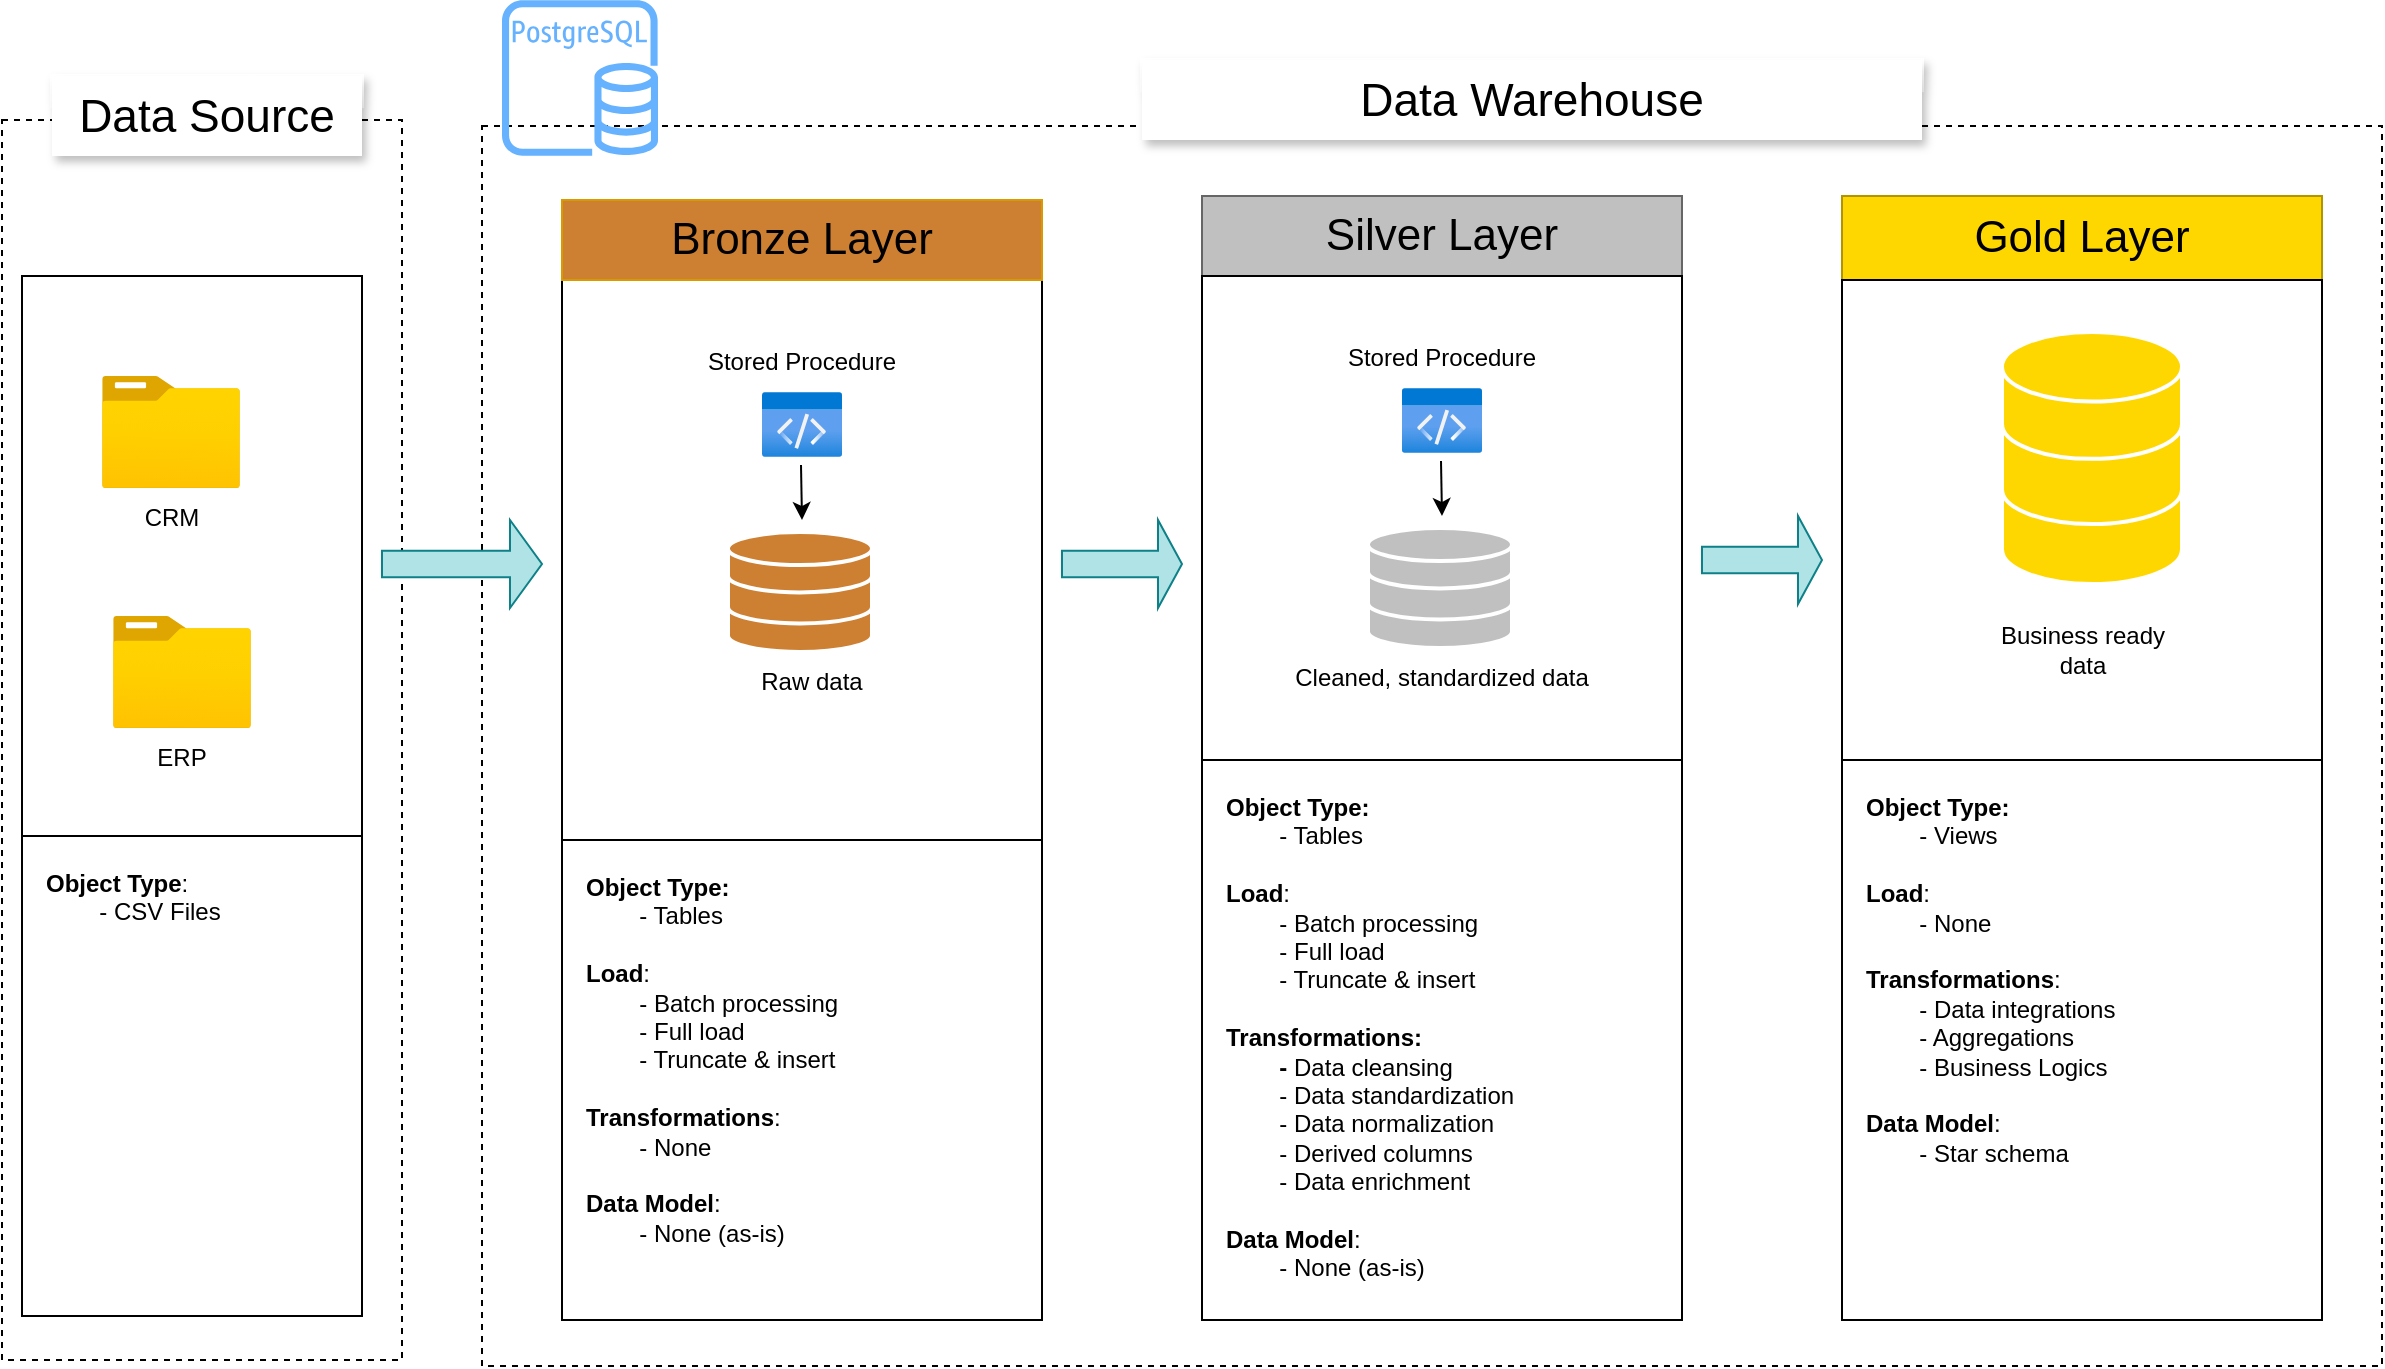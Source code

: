 <mxfile version="26.0.16">
  <diagram name="Page-1" id="p1V2cj0ZwSOAi5wLcW7C">
    <mxGraphModel dx="1434" dy="843" grid="1" gridSize="10" guides="1" tooltips="1" connect="1" arrows="1" fold="1" page="1" pageScale="1" pageWidth="850" pageHeight="1100" math="0" shadow="0">
      <root>
        <mxCell id="0" />
        <mxCell id="1" parent="0" />
        <mxCell id="E0w0LXNbIu04vzILxUtj-39" value="" style="rounded=0;whiteSpace=wrap;html=1;fillColor=none;dashed=1;" vertex="1" parent="1">
          <mxGeometry x="280" y="163" width="950" height="620" as="geometry" />
        </mxCell>
        <mxCell id="E0w0LXNbIu04vzILxUtj-43" value="" style="rounded=0;whiteSpace=wrap;html=1;fillColor=none;dashed=1;" vertex="1" parent="1">
          <mxGeometry x="40" y="160" width="200" height="620" as="geometry" />
        </mxCell>
        <mxCell id="E0w0LXNbIu04vzILxUtj-1" value="" style="rounded=0;whiteSpace=wrap;html=1;" vertex="1" parent="1">
          <mxGeometry x="50" y="238" width="170" height="520" as="geometry" />
        </mxCell>
        <mxCell id="E0w0LXNbIu04vzILxUtj-4" value="" style="rounded=0;whiteSpace=wrap;html=1;align=center;" vertex="1" parent="1">
          <mxGeometry x="320" y="240" width="240" height="520" as="geometry" />
        </mxCell>
        <mxCell id="E0w0LXNbIu04vzILxUtj-5" value="Bronze Layer" style="text;html=1;align=center;verticalAlign=middle;whiteSpace=wrap;rounded=0;strokeColor=#d79b00;fontSize=22;fillColor=#CD7F32;" vertex="1" parent="1">
          <mxGeometry x="320" y="200" width="240" height="40" as="geometry" />
        </mxCell>
        <mxCell id="E0w0LXNbIu04vzILxUtj-7" value="Silver Layer" style="text;html=1;align=center;verticalAlign=middle;whiteSpace=wrap;rounded=0;strokeColor=#666666;fontSize=22;fillColor=#C0C0C0;gradientColor=none;" vertex="1" parent="1">
          <mxGeometry x="640" y="198" width="240" height="40" as="geometry" />
        </mxCell>
        <mxCell id="E0w0LXNbIu04vzILxUtj-8" value="" style="image;aspect=fixed;html=1;points=[];align=center;fontSize=12;image=img/lib/azure2/general/Folder_Blank.svg;" vertex="1" parent="1">
          <mxGeometry x="90" y="288" width="69" height="56.0" as="geometry" />
        </mxCell>
        <mxCell id="E0w0LXNbIu04vzILxUtj-9" value="" style="image;aspect=fixed;html=1;points=[];align=center;fontSize=12;image=img/lib/azure2/general/Folder_Blank.svg;" vertex="1" parent="1">
          <mxGeometry x="95.5" y="408" width="69" height="56.0" as="geometry" />
        </mxCell>
        <mxCell id="E0w0LXNbIu04vzILxUtj-10" value="CRM" style="text;html=1;align=center;verticalAlign=middle;whiteSpace=wrap;rounded=0;" vertex="1" parent="1">
          <mxGeometry x="94.5" y="344" width="60" height="30" as="geometry" />
        </mxCell>
        <mxCell id="E0w0LXNbIu04vzILxUtj-11" value="ERP" style="text;html=1;align=center;verticalAlign=middle;whiteSpace=wrap;rounded=0;" vertex="1" parent="1">
          <mxGeometry x="100" y="464" width="60" height="30" as="geometry" />
        </mxCell>
        <mxCell id="E0w0LXNbIu04vzILxUtj-12" value="&lt;b&gt;Object Type&lt;/b&gt;:&amp;nbsp;&lt;div&gt;&lt;span style=&quot;white-space: pre;&quot;&gt;&#x9;&lt;/span&gt;- CSV Files&lt;/div&gt;" style="text;html=1;align=left;verticalAlign=top;whiteSpace=wrap;rounded=0;strokeColor=default;spacing=12;" vertex="1" parent="1">
          <mxGeometry x="50" y="518" width="170" height="240" as="geometry" />
        </mxCell>
        <mxCell id="E0w0LXNbIu04vzILxUtj-14" value="Gold Layer" style="text;html=1;align=center;verticalAlign=middle;whiteSpace=wrap;rounded=0;strokeColor=#B09500;fontSize=22;fillColor=#FFD700;fontColor=#000000;" vertex="1" parent="1">
          <mxGeometry x="960" y="198" width="240" height="42" as="geometry" />
        </mxCell>
        <mxCell id="E0w0LXNbIu04vzILxUtj-15" value="" style="image;aspect=fixed;html=1;points=[];align=center;fontSize=12;image=img/lib/azure2/general/Code.svg;" vertex="1" parent="1">
          <mxGeometry x="420" y="296" width="40" height="32.5" as="geometry" />
        </mxCell>
        <mxCell id="E0w0LXNbIu04vzILxUtj-16" value="Stored Procedure" style="text;html=1;align=center;verticalAlign=middle;whiteSpace=wrap;rounded=0;" vertex="1" parent="1">
          <mxGeometry x="390" y="266" width="100" height="30" as="geometry" />
        </mxCell>
        <mxCell id="E0w0LXNbIu04vzILxUtj-17" value="" style="endArrow=classic;html=1;rounded=0;exitX=0.375;exitY=0.892;exitDx=0;exitDy=0;exitPerimeter=0;" edge="1" parent="1">
          <mxGeometry width="50" height="50" relative="1" as="geometry">
            <mxPoint x="439.5" y="332.5" as="sourcePoint" />
            <mxPoint x="440" y="360" as="targetPoint" />
          </mxGeometry>
        </mxCell>
        <mxCell id="E0w0LXNbIu04vzILxUtj-18" value="" style="html=1;verticalLabelPosition=bottom;align=center;labelBackgroundColor=#ffffff;verticalAlign=top;strokeWidth=2;strokeColor=#FFFFFF;shadow=0;dashed=0;shape=mxgraph.ios7.icons.data;fillColor=#CD7F32;" vertex="1" parent="1">
          <mxGeometry x="403" y="366" width="72" height="60" as="geometry" />
        </mxCell>
        <mxCell id="E0w0LXNbIu04vzILxUtj-20" value="Raw data" style="text;html=1;align=center;verticalAlign=middle;whiteSpace=wrap;rounded=0;" vertex="1" parent="1">
          <mxGeometry x="415" y="426" width="60" height="30" as="geometry" />
        </mxCell>
        <mxCell id="E0w0LXNbIu04vzILxUtj-21" value="&lt;b&gt;Object Type:&amp;nbsp;&lt;/b&gt;&lt;div&gt;&lt;span style=&quot;white-space: pre;&quot;&gt;&#x9;&lt;/span&gt;- Tables&lt;div&gt;&lt;br&gt;&lt;/div&gt;&lt;div&gt;&lt;b&gt;Load&lt;/b&gt;:&lt;/div&gt;&lt;div&gt;&lt;span style=&quot;white-space: pre;&quot;&gt;&#x9;&lt;/span&gt;- Batch processing&lt;br&gt;&lt;/div&gt;&lt;div&gt;&lt;span style=&quot;white-space: pre;&quot;&gt;&#x9;&lt;/span&gt;- Full load&lt;br&gt;&lt;/div&gt;&lt;div&gt;&lt;span style=&quot;white-space: pre;&quot;&gt;&#x9;&lt;/span&gt;- Truncate &amp;amp; insert&lt;br&gt;&lt;/div&gt;&lt;div&gt;&lt;br&gt;&lt;/div&gt;&lt;div&gt;&lt;b&gt;Transformations&lt;/b&gt;:&lt;/div&gt;&lt;div&gt;&lt;span style=&quot;white-space: pre;&quot;&gt;&#x9;&lt;/span&gt;- None&lt;br&gt;&lt;/div&gt;&lt;div&gt;&lt;br&gt;&lt;/div&gt;&lt;div&gt;&lt;b&gt;Data Model&lt;/b&gt;:&lt;/div&gt;&lt;div&gt;&lt;span style=&quot;white-space: pre;&quot;&gt;&lt;span style=&quot;white-space: pre;&quot;&gt;&#x9;&lt;/span&gt;&lt;/span&gt;- None (as-is)&lt;br&gt;&lt;/div&gt;&lt;div&gt;&lt;br&gt;&lt;/div&gt;&lt;/div&gt;" style="text;html=1;align=left;verticalAlign=top;whiteSpace=wrap;rounded=0;strokeColor=default;spacing=12;" vertex="1" parent="1">
          <mxGeometry x="320" y="520" width="240" height="240" as="geometry" />
        </mxCell>
        <mxCell id="E0w0LXNbIu04vzILxUtj-22" value="" style="rounded=0;whiteSpace=wrap;html=1;align=center;" vertex="1" parent="1">
          <mxGeometry x="640" y="238" width="240" height="522" as="geometry" />
        </mxCell>
        <mxCell id="E0w0LXNbIu04vzILxUtj-23" value="" style="image;aspect=fixed;html=1;points=[];align=center;fontSize=12;image=img/lib/azure2/general/Code.svg;" vertex="1" parent="1">
          <mxGeometry x="740" y="294" width="40" height="32.5" as="geometry" />
        </mxCell>
        <mxCell id="E0w0LXNbIu04vzILxUtj-24" value="Stored Procedure" style="text;html=1;align=center;verticalAlign=middle;whiteSpace=wrap;rounded=0;" vertex="1" parent="1">
          <mxGeometry x="710" y="264" width="100" height="30" as="geometry" />
        </mxCell>
        <mxCell id="E0w0LXNbIu04vzILxUtj-25" value="" style="endArrow=classic;html=1;rounded=0;exitX=0.375;exitY=0.892;exitDx=0;exitDy=0;exitPerimeter=0;" edge="1" parent="1">
          <mxGeometry width="50" height="50" relative="1" as="geometry">
            <mxPoint x="759.5" y="330.5" as="sourcePoint" />
            <mxPoint x="760" y="358" as="targetPoint" />
          </mxGeometry>
        </mxCell>
        <mxCell id="E0w0LXNbIu04vzILxUtj-26" value="" style="html=1;verticalLabelPosition=bottom;align=center;labelBackgroundColor=#ffffff;verticalAlign=top;strokeWidth=2;strokeColor=#FFFFFF;shadow=0;dashed=0;shape=mxgraph.ios7.icons.data;fillColor=#C0C0C0;" vertex="1" parent="1">
          <mxGeometry x="723" y="364" width="72" height="60" as="geometry" />
        </mxCell>
        <mxCell id="E0w0LXNbIu04vzILxUtj-27" value="Cleaned, standardized data" style="text;html=1;align=center;verticalAlign=middle;whiteSpace=wrap;rounded=0;" vertex="1" parent="1">
          <mxGeometry x="670" y="424" width="180" height="30" as="geometry" />
        </mxCell>
        <mxCell id="E0w0LXNbIu04vzILxUtj-28" value="&lt;b&gt;Object Type:&amp;nbsp;&lt;/b&gt;&lt;div&gt;&lt;span style=&quot;white-space: pre;&quot;&gt;&#x9;&lt;/span&gt;- Tables&lt;div&gt;&lt;br&gt;&lt;/div&gt;&lt;div&gt;&lt;b&gt;Load&lt;/b&gt;:&lt;/div&gt;&lt;div&gt;&lt;span style=&quot;white-space: pre;&quot;&gt;&#x9;&lt;/span&gt;- Batch processing&lt;br&gt;&lt;/div&gt;&lt;div&gt;&lt;span style=&quot;white-space: pre;&quot;&gt;&#x9;&lt;/span&gt;- Full load&lt;br&gt;&lt;/div&gt;&lt;div&gt;&lt;span style=&quot;white-space: pre;&quot;&gt;&#x9;&lt;/span&gt;- Truncate &amp;amp; insert&lt;br&gt;&lt;/div&gt;&lt;div&gt;&lt;br&gt;&lt;/div&gt;&lt;div&gt;&lt;b&gt;Transformations:&lt;/b&gt;&lt;/div&gt;&lt;div&gt;&lt;b&gt;&lt;span style=&quot;white-space: pre;&quot;&gt;&#x9;&lt;/span&gt;- &lt;/b&gt;Data cleansing&lt;br&gt;&lt;/div&gt;&lt;div&gt;&lt;span style=&quot;white-space: pre;&quot;&gt;&#x9;&lt;/span&gt;- Data standardization&lt;br&gt;&lt;/div&gt;&lt;div&gt;&lt;span style=&quot;white-space: pre;&quot;&gt;&#x9;&lt;/span&gt;- Data normalization&lt;br&gt;&lt;/div&gt;&lt;div&gt;&lt;span style=&quot;white-space: pre;&quot;&gt;&#x9;&lt;/span&gt;- Derived columns&lt;br&gt;&lt;/div&gt;&lt;div&gt;&lt;span style=&quot;white-space: pre;&quot;&gt;&#x9;&lt;/span&gt;- Data enrichment&lt;br&gt;&lt;/div&gt;&lt;div&gt;&lt;br&gt;&lt;/div&gt;&lt;div&gt;&lt;b&gt;Data Model&lt;/b&gt;:&lt;/div&gt;&lt;div&gt;&lt;span style=&quot;white-space: pre;&quot;&gt;&#x9;&lt;/span&gt;- None (as-is)&lt;br&gt;&lt;/div&gt;&lt;/div&gt;" style="text;html=1;align=left;verticalAlign=top;whiteSpace=wrap;rounded=0;strokeColor=default;spacing=12;" vertex="1" parent="1">
          <mxGeometry x="640" y="480" width="240" height="280" as="geometry" />
        </mxCell>
        <mxCell id="E0w0LXNbIu04vzILxUtj-29" value="" style="rounded=0;whiteSpace=wrap;html=1;align=center;" vertex="1" parent="1">
          <mxGeometry x="960" y="240" width="240" height="520" as="geometry" />
        </mxCell>
        <mxCell id="E0w0LXNbIu04vzILxUtj-33" value="" style="html=1;verticalLabelPosition=bottom;align=center;labelBackgroundColor=#ffffff;verticalAlign=top;strokeWidth=2;strokeColor=#FFFFFF;shadow=0;dashed=0;shape=mxgraph.ios7.icons.data;fillColor=#FFD700;" vertex="1" parent="1">
          <mxGeometry x="1040" y="266" width="90" height="126" as="geometry" />
        </mxCell>
        <mxCell id="E0w0LXNbIu04vzILxUtj-34" value="Business ready data" style="text;html=1;align=center;verticalAlign=middle;whiteSpace=wrap;rounded=0;" vertex="1" parent="1">
          <mxGeometry x="1032.5" y="410" width="95" height="30" as="geometry" />
        </mxCell>
        <mxCell id="E0w0LXNbIu04vzILxUtj-35" value="&lt;b&gt;Object Type:&amp;nbsp;&lt;/b&gt;&lt;div&gt;&lt;span style=&quot;white-space: pre;&quot;&gt;&#x9;&lt;/span&gt;- Views&lt;div&gt;&lt;br&gt;&lt;/div&gt;&lt;div&gt;&lt;b&gt;Load&lt;/b&gt;:&lt;/div&gt;&lt;div&gt;&lt;span style=&quot;white-space: pre;&quot;&gt;&#x9;&lt;/span&gt;- None&lt;/div&gt;&lt;div&gt;&lt;br&gt;&lt;/div&gt;&lt;div&gt;&lt;b&gt;Transformations&lt;/b&gt;:&lt;/div&gt;&lt;div&gt;&lt;span style=&quot;white-space: pre;&quot;&gt;&#x9;&lt;/span&gt;- Data integrations&lt;br&gt;&lt;/div&gt;&lt;div&gt;&lt;span style=&quot;white-space: pre;&quot;&gt;&#x9;&lt;/span&gt;- Aggregations&lt;br&gt;&lt;/div&gt;&lt;div&gt;&lt;span style=&quot;white-space: pre;&quot;&gt;&#x9;&lt;/span&gt;- Business Logics&lt;br&gt;&lt;/div&gt;&lt;div&gt;&lt;br&gt;&lt;/div&gt;&lt;div&gt;&lt;b&gt;Data Model&lt;/b&gt;:&lt;/div&gt;&lt;div&gt;&lt;span style=&quot;white-space: pre;&quot;&gt;&#x9;&lt;/span&gt;- Star schema&lt;br&gt;&lt;/div&gt;&lt;div&gt;&lt;br&gt;&lt;/div&gt;&lt;div&gt;&lt;br&gt;&lt;/div&gt;&lt;/div&gt;" style="text;html=1;align=left;verticalAlign=top;whiteSpace=wrap;rounded=0;strokeColor=default;spacing=12;" vertex="1" parent="1">
          <mxGeometry x="960" y="480" width="240" height="280" as="geometry" />
        </mxCell>
        <mxCell id="E0w0LXNbIu04vzILxUtj-36" value="" style="shape=singleArrow;whiteSpace=wrap;html=1;fillColor=#b0e3e6;strokeColor=#0e8088;" vertex="1" parent="1">
          <mxGeometry x="230" y="360" width="80" height="44" as="geometry" />
        </mxCell>
        <mxCell id="E0w0LXNbIu04vzILxUtj-37" value="" style="shape=singleArrow;whiteSpace=wrap;html=1;fillColor=#b0e3e6;strokeColor=#0e8088;" vertex="1" parent="1">
          <mxGeometry x="570" y="360" width="60" height="44" as="geometry" />
        </mxCell>
        <mxCell id="E0w0LXNbIu04vzILxUtj-38" value="" style="shape=singleArrow;whiteSpace=wrap;html=1;fillColor=#b0e3e6;strokeColor=#0e8088;" vertex="1" parent="1">
          <mxGeometry x="890" y="358" width="60" height="44" as="geometry" />
        </mxCell>
        <mxCell id="E0w0LXNbIu04vzILxUtj-41" value="" style="outlineConnect=0;fontColor=#232F3E;gradientColor=none;fillColor=#66B2FF;strokeColor=none;dashed=0;verticalLabelPosition=bottom;verticalAlign=top;align=center;html=1;fontSize=12;fontStyle=0;aspect=fixed;pointerEvents=1;shape=mxgraph.aws4.rds_postgresql_instance;" vertex="1" parent="1">
          <mxGeometry x="290" y="100" width="78" height="78" as="geometry" />
        </mxCell>
        <mxCell id="E0w0LXNbIu04vzILxUtj-42" value="&lt;div&gt;Data Warehouse&lt;/div&gt;" style="text;html=1;align=center;verticalAlign=middle;whiteSpace=wrap;rounded=0;fontSize=23;fillColor=default;glass=1;shadow=1;" vertex="1" parent="1">
          <mxGeometry x="610" y="130" width="390" height="40" as="geometry" />
        </mxCell>
        <mxCell id="E0w0LXNbIu04vzILxUtj-46" value="&lt;div&gt;Data Source&lt;/div&gt;" style="text;html=1;align=center;verticalAlign=middle;whiteSpace=wrap;rounded=0;fontSize=23;fillColor=default;glass=1;shadow=1;" vertex="1" parent="1">
          <mxGeometry x="65" y="138" width="155" height="40" as="geometry" />
        </mxCell>
      </root>
    </mxGraphModel>
  </diagram>
</mxfile>
